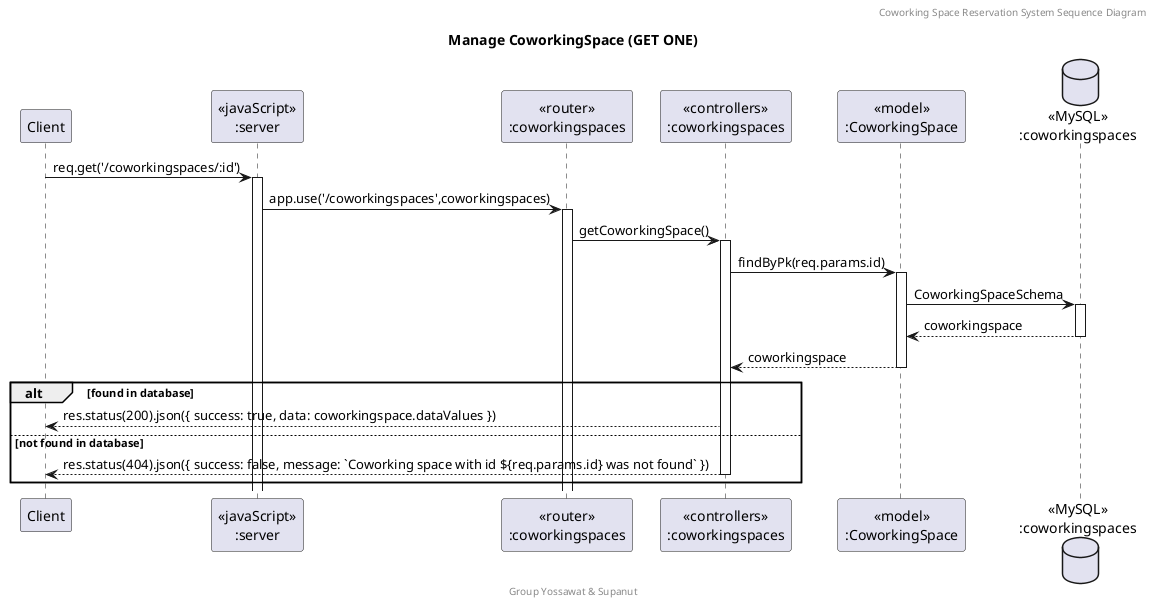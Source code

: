 @startuml Manage CoworkingSpace (GET ONE)

header Coworking Space Reservation System Sequence Diagram
footer Group Yossawat & Supanut
title "Manage CoworkingSpace (GET ONE)"

participant "Client" as client
participant "<<javaScript>>\n:server" as server
participant "<<router>>\n:coworkingspaces" as routerCoworkingSpaces
participant "<<controllers>>\n:coworkingspaces" as controllersCoworkingSpaces
participant "<<model>>\n:CoworkingSpace" as modelCoworkingSpace
database "<<MySQL>>\n:coworkingspaces" as CoworkingSpacesDatabase

client->server ++:req.get('/coworkingspaces/:id')
server->routerCoworkingSpaces ++:app.use('/coworkingspaces',coworkingspaces)
routerCoworkingSpaces -> controllersCoworkingSpaces ++:getCoworkingSpace()
controllersCoworkingSpaces-> modelCoworkingSpace ++:findByPk(req.params.id)
modelCoworkingSpace -> CoworkingSpacesDatabase ++: CoworkingSpaceSchema
CoworkingSpacesDatabase --> modelCoworkingSpace --: coworkingspace
controllersCoworkingSpaces <-- modelCoworkingSpace --:coworkingspace
alt found in database
    controllersCoworkingSpaces-->client :res.status(200).json({ success: true, data: coworkingspace.dataValues })
else not found in database
    controllersCoworkingSpaces-->client --:res.status(404).json({ success: false, message: `Coworking space with id ${req.params.id} was not found` })
end

@enduml
